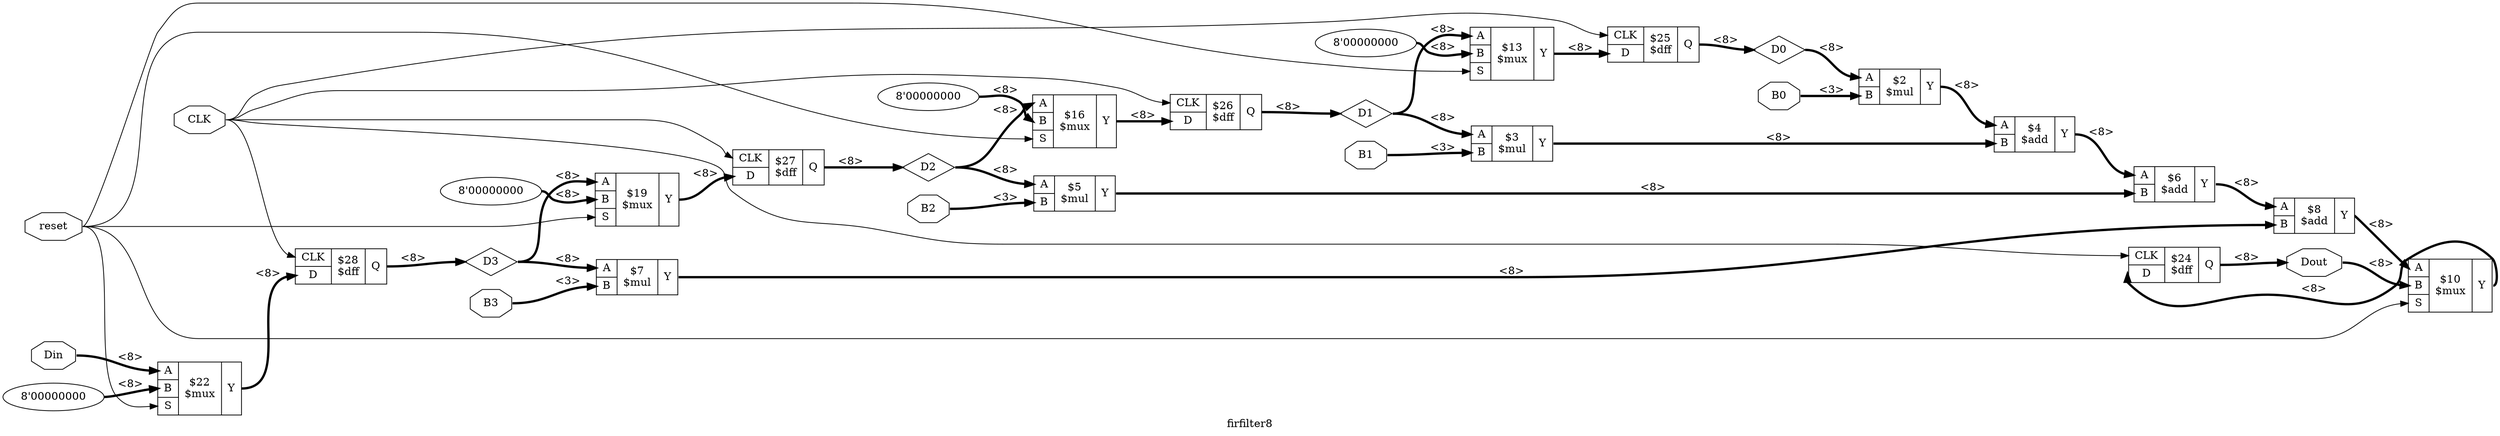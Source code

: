 digraph "firfilter8" {
label="firfilter8";
rankdir="LR";
remincross=true;
n2 [ shape=octagon, label="CLK", color="black", fontcolor="black" ];
n3 [ shape=octagon, label="reset", color="black", fontcolor="black" ];
n4 [ shape=octagon, label="Din", color="black", fontcolor="black" ];
n5 [ shape=octagon, label="B0", color="black", fontcolor="black" ];
n6 [ shape=octagon, label="B1", color="black", fontcolor="black" ];
n7 [ shape=octagon, label="B2", color="black", fontcolor="black" ];
n8 [ shape=octagon, label="B3", color="black", fontcolor="black" ];
n9 [ shape=octagon, label="Dout", color="black", fontcolor="black" ];
n10 [ shape=diamond, label="D0", color="black", fontcolor="black" ];
n11 [ shape=diamond, label="D1", color="black", fontcolor="black" ];
n12 [ shape=diamond, label="D2", color="black", fontcolor="black" ];
n13 [ shape=diamond, label="D3", color="black", fontcolor="black" ];
c29 [ shape=record, label="{{<p26> A|<p27> B}|$2\n$mul|{<p28> Y}}" ];
c30 [ shape=record, label="{{<p26> A|<p27> B}|$3\n$mul|{<p28> Y}}" ];
c31 [ shape=record, label="{{<p26> A|<p27> B}|$4\n$add|{<p28> Y}}" ];
c32 [ shape=record, label="{{<p26> A|<p27> B}|$5\n$mul|{<p28> Y}}" ];
c33 [ shape=record, label="{{<p26> A|<p27> B}|$6\n$add|{<p28> Y}}" ];
c34 [ shape=record, label="{{<p26> A|<p27> B}|$7\n$mul|{<p28> Y}}" ];
c35 [ shape=record, label="{{<p26> A|<p27> B}|$8\n$add|{<p28> Y}}" ];
c37 [ shape=record, label="{{<p26> A|<p27> B|<p36> S}|$10\n$mux|{<p28> Y}}" ];
v0 [ label="8'00000000" ];
c38 [ shape=record, label="{{<p26> A|<p27> B|<p36> S}|$13\n$mux|{<p28> Y}}" ];
v1 [ label="8'00000000" ];
c39 [ shape=record, label="{{<p26> A|<p27> B|<p36> S}|$16\n$mux|{<p28> Y}}" ];
v2 [ label="8'00000000" ];
c40 [ shape=record, label="{{<p26> A|<p27> B|<p36> S}|$19\n$mux|{<p28> Y}}" ];
v3 [ label="8'00000000" ];
c41 [ shape=record, label="{{<p26> A|<p27> B|<p36> S}|$22\n$mux|{<p28> Y}}" ];
c44 [ shape=record, label="{{<p2> CLK|<p42> D}|$24\n$dff|{<p43> Q}}" ];
c45 [ shape=record, label="{{<p2> CLK|<p42> D}|$25\n$dff|{<p43> Q}}" ];
c46 [ shape=record, label="{{<p2> CLK|<p42> D}|$26\n$dff|{<p43> Q}}" ];
c47 [ shape=record, label="{{<p2> CLK|<p42> D}|$27\n$dff|{<p43> Q}}" ];
c48 [ shape=record, label="{{<p2> CLK|<p42> D}|$28\n$dff|{<p43> Q}}" ];
c45:p43:e -> n10:w [color="black", style="setlinewidth(3)", label="<8>"];
n10:e -> c29:p26:w [color="black", style="setlinewidth(3)", label="<8>"];
c46:p43:e -> n11:w [color="black", style="setlinewidth(3)", label="<8>"];
n11:e -> c30:p26:w [color="black", style="setlinewidth(3)", label="<8>"];
n11:e -> c38:p26:w [color="black", style="setlinewidth(3)", label="<8>"];
c47:p43:e -> n12:w [color="black", style="setlinewidth(3)", label="<8>"];
n12:e -> c32:p26:w [color="black", style="setlinewidth(3)", label="<8>"];
n12:e -> c39:p26:w [color="black", style="setlinewidth(3)", label="<8>"];
c48:p43:e -> n13:w [color="black", style="setlinewidth(3)", label="<8>"];
n13:e -> c34:p26:w [color="black", style="setlinewidth(3)", label="<8>"];
n13:e -> c40:p26:w [color="black", style="setlinewidth(3)", label="<8>"];
c37:p28:e -> c44:p42:w [color="black", style="setlinewidth(3)", label="<8>"];
c38:p28:e -> c45:p42:w [color="black", style="setlinewidth(3)", label="<8>"];
c39:p28:e -> c46:p42:w [color="black", style="setlinewidth(3)", label="<8>"];
c40:p28:e -> c47:p42:w [color="black", style="setlinewidth(3)", label="<8>"];
c41:p28:e -> c48:p42:w [color="black", style="setlinewidth(3)", label="<8>"];
c29:p28:e -> c31:p26:w [color="black", style="setlinewidth(3)", label="<8>"];
n2:e -> c44:p2:w [color="black", label=""];
n2:e -> c45:p2:w [color="black", label=""];
n2:e -> c46:p2:w [color="black", label=""];
n2:e -> c47:p2:w [color="black", label=""];
n2:e -> c48:p2:w [color="black", label=""];
c30:p28:e -> c31:p27:w [color="black", style="setlinewidth(3)", label="<8>"];
c31:p28:e -> c33:p26:w [color="black", style="setlinewidth(3)", label="<8>"];
c32:p28:e -> c33:p27:w [color="black", style="setlinewidth(3)", label="<8>"];
c33:p28:e -> c35:p26:w [color="black", style="setlinewidth(3)", label="<8>"];
c34:p28:e -> c35:p27:w [color="black", style="setlinewidth(3)", label="<8>"];
c35:p28:e -> c37:p26:w [color="black", style="setlinewidth(3)", label="<8>"];
n3:e -> c37:p36:w [color="black", label=""];
n3:e -> c38:p36:w [color="black", label=""];
n3:e -> c39:p36:w [color="black", label=""];
n3:e -> c40:p36:w [color="black", label=""];
n3:e -> c41:p36:w [color="black", label=""];
n4:e -> c41:p26:w [color="black", style="setlinewidth(3)", label="<8>"];
n5:e -> c29:p27:w [color="black", style="setlinewidth(3)", label="<3>"];
n6:e -> c30:p27:w [color="black", style="setlinewidth(3)", label="<3>"];
n7:e -> c32:p27:w [color="black", style="setlinewidth(3)", label="<3>"];
n8:e -> c34:p27:w [color="black", style="setlinewidth(3)", label="<3>"];
c44:p43:e -> n9:w [color="black", style="setlinewidth(3)", label="<8>"];
n9:e -> c37:p27:w [color="black", style="setlinewidth(3)", label="<8>"];
v0:e -> c38:p27:w [color="black", style="setlinewidth(3)", label="<8>"];
v1:e -> c39:p27:w [color="black", style="setlinewidth(3)", label="<8>"];
v2:e -> c40:p27:w [color="black", style="setlinewidth(3)", label="<8>"];
v3:e -> c41:p27:w [color="black", style="setlinewidth(3)", label="<8>"];
}
